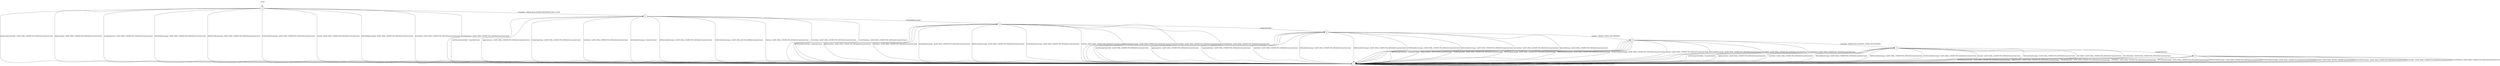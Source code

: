 digraph "" {
	graph [version="1.1.0g-TLS12"];
	__start0	[shape=none];
	s0	[shape=circle];
	__start0 -> s0;
	s1	[shape=circle];
	s0 -> s1	[label="AlertWarningCloseNotify / ALERT_FATAL_UNEXPECTED_MESSAGE|ConnectionClosed"];
	s0 -> s1	[label="ApplicationData / ALERT_FATAL_UNEXPECTED_MESSAGE|ConnectionClosed"];
	s0 -> s1	[label="ChangeCipherSpec / ALERT_FATAL_UNEXPECTED_MESSAGE|ConnectionClosed"];
	s0 -> s1	[label="DHClientKeyExchange / ALERT_FATAL_UNEXPECTED_MESSAGE|ConnectionClosed"];
	s0 -> s1	[label="DHEServerKeyExchange / ALERT_FATAL_UNEXPECTED_MESSAGE|ConnectionClosed"];
	s0 -> s1	[label="ECDHClientKeyExchange / ALERT_FATAL_UNEXPECTED_MESSAGE|ConnectionClosed"];
	s0 -> s1	[label="Finished / ALERT_FATAL_UNEXPECTED_MESSAGE|ConnectionClosed"];
	s0 -> s1	[label="RSAClientKeyExchange / ALERT_FATAL_UNEXPECTED_MESSAGE|ConnectionClosed"];
	s0 -> s1	[label="ServerHello / ALERT_FATAL_UNEXPECTED_MESSAGE|ConnectionClosed"];
	s0 -> s1	[label="ServerHelloDone / ALERT_FATAL_UNEXPECTED_MESSAGE|ConnectionClosed"];
	s2	[shape=circle];
	s0 -> s2	[label="ClientHello / SERVER_HELLO|CERTIFICATE|SERVER_HELLO_DONE"];
	s1 -> s1	[label="AlertWarningCloseNotify / ConnectionClosed"];
	s1 -> s1	[label="ApplicationData / ConnectionClosed"];
	s1 -> s1	[label="ChangeCipherSpec / ConnectionClosed"];
	s1 -> s1	[label="ClientHello / ConnectionClosed"];
	s1 -> s1	[label="DHClientKeyExchange / ConnectionClosed"];
	s1 -> s1	[label="DHEServerKeyExchange / ConnectionClosed"];
	s1 -> s1	[label="ECDHClientKeyExchange / ConnectionClosed"];
	s1 -> s1	[label="Finished / ConnectionClosed"];
	s1 -> s1	[label="RSAClientKeyExchange / ConnectionClosed"];
	s1 -> s1	[label="ServerHello / ConnectionClosed"];
	s1 -> s1	[label="ServerHelloDone / ConnectionClosed"];
	s2 -> s1	[label="AlertWarningCloseNotify / ConnectionClosed"];
	s2 -> s1	[label="ApplicationData / ALERT_FATAL_UNEXPECTED_MESSAGE|ConnectionClosed"];
	s2 -> s1	[label="ChangeCipherSpec / ALERT_FATAL_UNEXPECTED_MESSAGE|ConnectionClosed"];
	s2 -> s1	[label="ClientHello / ALERT_FATAL_UNEXPECTED_MESSAGE|ConnectionClosed"];
	s2 -> s1	[label="DHClientKeyExchange / ConnectionClosed"];
	s2 -> s1	[label="DHEServerKeyExchange / ALERT_FATAL_UNEXPECTED_MESSAGE|ConnectionClosed"];
	s2 -> s1	[label="ECDHClientKeyExchange / ALERT_FATAL_DECODE_ERROR|ConnectionClosed"];
	s2 -> s1	[label="Finished / ALERT_FATAL_UNEXPECTED_MESSAGE|ConnectionClosed"];
	s2 -> s1	[label="ServerHello / ALERT_FATAL_UNEXPECTED_MESSAGE|ConnectionClosed"];
	s2 -> s1	[label="ServerHelloDone / ALERT_FATAL_UNEXPECTED_MESSAGE|ConnectionClosed"];
	s3	[shape=circle];
	s2 -> s3	[label="RSAClientKeyExchange / -"];
	s3 -> s1	[label="AlertWarningCloseNotify / ConnectionClosed"];
	s3 -> s1	[label="ApplicationData / ALERT_FATAL_UNEXPECTED_MESSAGE|ConnectionClosed"];
	s3 -> s1	[label="ClientHello / ALERT_FATAL_UNEXPECTED_MESSAGE|ConnectionClosed"];
	s3 -> s1	[label="DHClientKeyExchange / ALERT_FATAL_UNEXPECTED_MESSAGE|ConnectionClosed"];
	s3 -> s1	[label="DHEServerKeyExchange / ALERT_FATAL_UNEXPECTED_MESSAGE|ConnectionClosed"];
	s3 -> s1	[label="ECDHClientKeyExchange / ALERT_FATAL_UNEXPECTED_MESSAGE|ConnectionClosed"];
	s3 -> s1	[label="Finished / ALERT_FATAL_UNEXPECTED_MESSAGE|ConnectionClosed"];
	s3 -> s1	[label="RSAClientKeyExchange / ALERT_FATAL_UNEXPECTED_MESSAGE|ConnectionClosed"];
	s3 -> s1	[label="ServerHello / ALERT_FATAL_UNEXPECTED_MESSAGE|ConnectionClosed"];
	s3 -> s1	[label="ServerHelloDone / ALERT_FATAL_UNEXPECTED_MESSAGE|ConnectionClosed"];
	s4	[shape=circle];
	s3 -> s4	[label="ChangeCipherSpec / -"];
	s4 -> s1	[label="AlertWarningCloseNotify / ALERT_FATAL_UNEXPECTED_MESSAGE|ConnectionClosed"];
	s4 -> s1	[label="ApplicationData / ALERT_FATAL_UNEXPECTED_MESSAGE|ConnectionClosed"];
	s4 -> s1	[label="ChangeCipherSpec / ALERT_FATAL_UNEXPECTED_MESSAGE|ConnectionClosed"];
	s4 -> s1	[label="ClientHello / ALERT_FATAL_UNEXPECTED_MESSAGE|ConnectionClosed"];
	s4 -> s1	[label="DHClientKeyExchange / ALERT_FATAL_UNEXPECTED_MESSAGE|ConnectionClosed"];
	s4 -> s1	[label="DHEServerKeyExchange / ALERT_FATAL_UNEXPECTED_MESSAGE|ConnectionClosed"];
	s4 -> s1	[label="ECDHClientKeyExchange / ALERT_FATAL_UNEXPECTED_MESSAGE|ConnectionClosed"];
	s4 -> s1	[label="RSAClientKeyExchange / ALERT_FATAL_UNEXPECTED_MESSAGE|ConnectionClosed"];
	s4 -> s1	[label="ServerHello / ALERT_FATAL_UNEXPECTED_MESSAGE|ConnectionClosed"];
	s4 -> s1	[label="ServerHelloDone / ALERT_FATAL_UNEXPECTED_MESSAGE|ConnectionClosed"];
	s5	[shape=circle];
	s4 -> s5	[label="Finished / CHANGE_CIPHER_SPEC|FINISHED"];
	s5 -> s1	[label="AlertWarningCloseNotify / ConnectionClosed"];
	s5 -> s1	[label="ApplicationData / APPLICATION|ConnectionClosed"];
	s5 -> s1	[label="ChangeCipherSpec / ALERT_FATAL_UNEXPECTED_MESSAGE|ConnectionClosed"];
	s5 -> s1	[label="DHClientKeyExchange / ALERT_FATAL_UNEXPECTED_MESSAGE|ConnectionClosed"];
	s5 -> s1	[label="DHEServerKeyExchange / ALERT_FATAL_UNEXPECTED_MESSAGE|ConnectionClosed"];
	s5 -> s1	[label="ECDHClientKeyExchange / ALERT_FATAL_UNEXPECTED_MESSAGE|ConnectionClosed"];
	s5 -> s1	[label="Finished / ALERT_FATAL_UNEXPECTED_MESSAGE|ConnectionClosed"];
	s5 -> s1	[label="RSAClientKeyExchange / ALERT_FATAL_UNEXPECTED_MESSAGE|ConnectionClosed"];
	s5 -> s1	[label="ServerHello / ALERT_FATAL_UNEXPECTED_MESSAGE|ConnectionClosed"];
	s5 -> s1	[label="ServerHelloDone / ALERT_FATAL_UNEXPECTED_MESSAGE|ConnectionClosed"];
	s7	[shape=circle];
	s5 -> s7	[label="ClientHello / SERVER_HELLO|CHANGE_CIPHER_SPEC|FINISHED"];
	s6	[shape=circle];
	s6 -> s1	[label="AlertWarningCloseNotify / ALERT_FATAL_UNEXPECTED_MESSAGE|ConnectionClosed"];
	s6 -> s1	[label="ApplicationData / ALERT_FATAL_UNEXPECTED_MESSAGE|ConnectionClosed"];
	s6 -> s1	[label="ChangeCipherSpec / ALERT_FATAL_UNEXPECTED_MESSAGE|ConnectionClosed"];
	s6 -> s1	[label="ClientHello / ALERT_FATAL_UNEXPECTED_MESSAGE|ConnectionClosed"];
	s6 -> s1	[label="DHClientKeyExchange / ALERT_FATAL_UNEXPECTED_MESSAGE|ConnectionClosed"];
	s6 -> s1	[label="DHEServerKeyExchange / ALERT_FATAL_UNEXPECTED_MESSAGE|ConnectionClosed"];
	s6 -> s1	[label="ECDHClientKeyExchange / ALERT_FATAL_UNEXPECTED_MESSAGE|ConnectionClosed"];
	s6 -> s1	[label="Finished / ALERT_FATAL_DECRYPT_ERROR|ConnectionClosed"];
	s6 -> s1	[label="RSAClientKeyExchange / ALERT_FATAL_UNEXPECTED_MESSAGE|ConnectionClosed"];
	s6 -> s1	[label="ServerHello / ALERT_FATAL_UNEXPECTED_MESSAGE|ConnectionClosed"];
	s6 -> s1	[label="ServerHelloDone / ALERT_FATAL_UNEXPECTED_MESSAGE|ConnectionClosed"];
	s7 -> s1	[label="AlertWarningCloseNotify / ConnectionClosed"];
	s7 -> s1	[label="ApplicationData / ALERT_FATAL_UNEXPECTED_MESSAGE|ConnectionClosed"];
	s7 -> s1	[label="ClientHello / ALERT_FATAL_UNEXPECTED_MESSAGE|ConnectionClosed"];
	s7 -> s1	[label="DHClientKeyExchange / ALERT_FATAL_UNEXPECTED_MESSAGE|ConnectionClosed"];
	s7 -> s1	[label="DHEServerKeyExchange / ALERT_FATAL_UNEXPECTED_MESSAGE|ConnectionClosed"];
	s7 -> s1	[label="ECDHClientKeyExchange / ALERT_FATAL_UNEXPECTED_MESSAGE|ConnectionClosed"];
	s7 -> s1	[label="Finished / ALERT_FATAL_UNEXPECTED_MESSAGE|ConnectionClosed"];
	s7 -> s1	[label="RSAClientKeyExchange / ALERT_FATAL_UNEXPECTED_MESSAGE|ConnectionClosed"];
	s7 -> s1	[label="ServerHello / ALERT_FATAL_UNEXPECTED_MESSAGE|ConnectionClosed"];
	s7 -> s1	[label="ServerHelloDone / ALERT_FATAL_UNEXPECTED_MESSAGE|ConnectionClosed"];
	s7 -> s6	[label="ChangeCipherSpec / -"];
}
